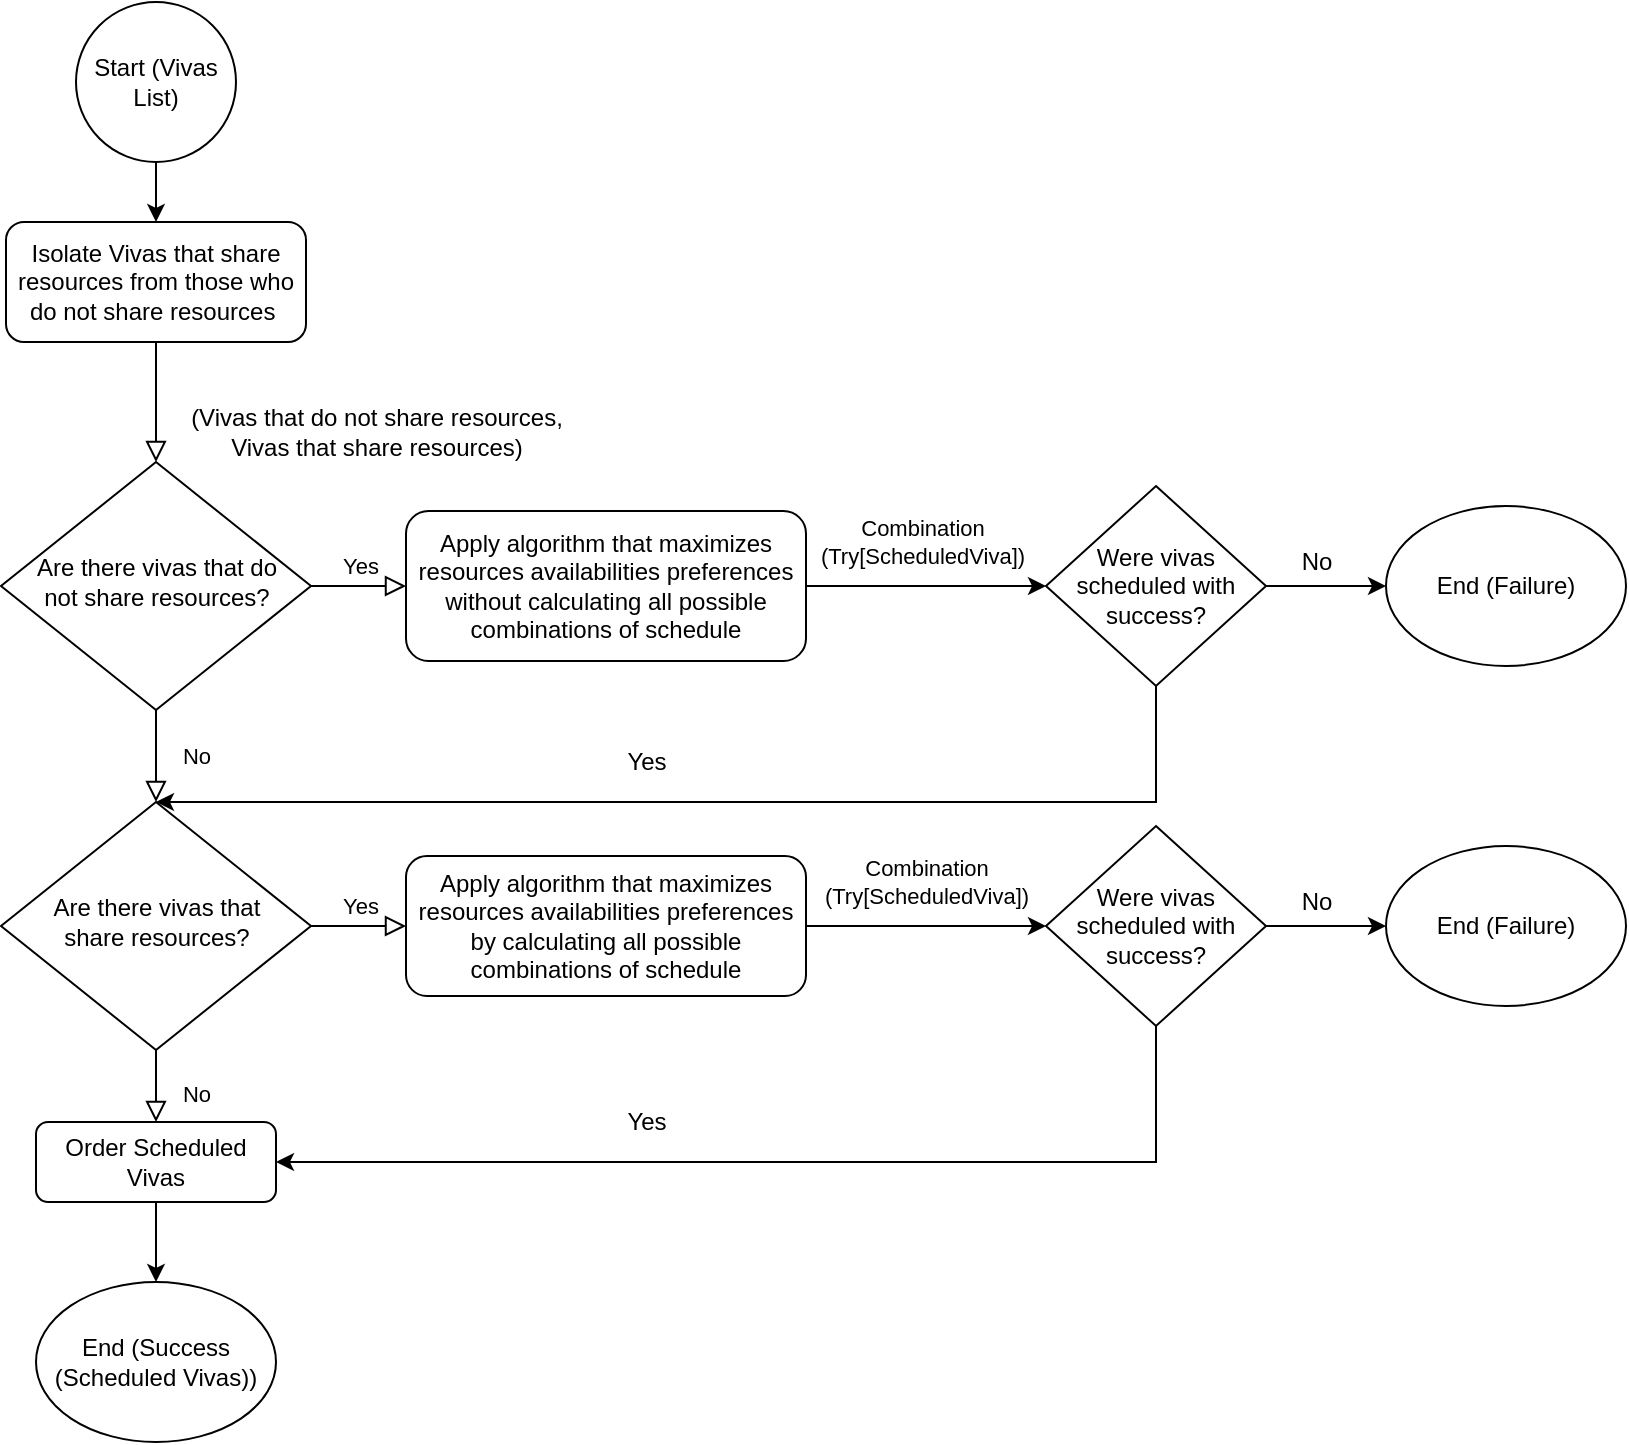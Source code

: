 <mxfile version="13.2.4" type="device"><diagram id="C5RBs43oDa-KdzZeNtuy" name="Page-1"><mxGraphModel dx="1248" dy="781" grid="1" gridSize="10" guides="1" tooltips="1" connect="1" arrows="1" fold="1" page="1" pageScale="1" pageWidth="827" pageHeight="1169" math="0" shadow="0"><root><mxCell id="WIyWlLk6GJQsqaUBKTNV-0"/><mxCell id="WIyWlLk6GJQsqaUBKTNV-1" parent="WIyWlLk6GJQsqaUBKTNV-0"/><mxCell id="WIyWlLk6GJQsqaUBKTNV-2" value="" style="rounded=0;html=1;jettySize=auto;orthogonalLoop=1;fontSize=11;endArrow=block;endFill=0;endSize=8;strokeWidth=1;shadow=0;labelBackgroundColor=none;edgeStyle=orthogonalEdgeStyle;" parent="WIyWlLk6GJQsqaUBKTNV-1" source="WIyWlLk6GJQsqaUBKTNV-3" target="WIyWlLk6GJQsqaUBKTNV-6" edge="1"><mxGeometry relative="1" as="geometry"/></mxCell><mxCell id="WIyWlLk6GJQsqaUBKTNV-3" value="Isolate Vivas that share resources from those who do not share resources&amp;nbsp;" style="rounded=1;whiteSpace=wrap;html=1;fontSize=12;glass=0;strokeWidth=1;shadow=0;" parent="WIyWlLk6GJQsqaUBKTNV-1" vertex="1"><mxGeometry x="170" y="120" width="150" height="60" as="geometry"/></mxCell><mxCell id="WIyWlLk6GJQsqaUBKTNV-4" value="No" style="rounded=0;html=1;jettySize=auto;orthogonalLoop=1;fontSize=11;endArrow=block;endFill=0;endSize=8;strokeWidth=1;shadow=0;labelBackgroundColor=none;edgeStyle=orthogonalEdgeStyle;" parent="WIyWlLk6GJQsqaUBKTNV-1" source="WIyWlLk6GJQsqaUBKTNV-6" target="WIyWlLk6GJQsqaUBKTNV-10" edge="1"><mxGeometry y="20" relative="1" as="geometry"><mxPoint as="offset"/></mxGeometry></mxCell><mxCell id="WIyWlLk6GJQsqaUBKTNV-5" value="Yes" style="edgeStyle=orthogonalEdgeStyle;rounded=0;html=1;jettySize=auto;orthogonalLoop=1;fontSize=11;endArrow=block;endFill=0;endSize=8;strokeWidth=1;shadow=0;labelBackgroundColor=none;" parent="WIyWlLk6GJQsqaUBKTNV-1" source="WIyWlLk6GJQsqaUBKTNV-6" target="WIyWlLk6GJQsqaUBKTNV-7" edge="1"><mxGeometry y="10" relative="1" as="geometry"><mxPoint as="offset"/></mxGeometry></mxCell><mxCell id="WIyWlLk6GJQsqaUBKTNV-6" value="Are there vivas that do &lt;br&gt;not share resources?" style="rhombus;whiteSpace=wrap;html=1;shadow=0;fontFamily=Helvetica;fontSize=12;align=center;strokeWidth=1;spacing=6;spacingTop=-4;" parent="WIyWlLk6GJQsqaUBKTNV-1" vertex="1"><mxGeometry x="167.5" y="240" width="155" height="124" as="geometry"/></mxCell><mxCell id="9Z8KqKiblW6EWPxZrk8a-11" style="edgeStyle=orthogonalEdgeStyle;rounded=0;orthogonalLoop=1;jettySize=auto;html=1;entryX=0;entryY=0.5;entryDx=0;entryDy=0;" edge="1" parent="WIyWlLk6GJQsqaUBKTNV-1" source="WIyWlLk6GJQsqaUBKTNV-7" target="9Z8KqKiblW6EWPxZrk8a-10"><mxGeometry relative="1" as="geometry"/></mxCell><mxCell id="9Z8KqKiblW6EWPxZrk8a-12" value="Combination&lt;br&gt;(Try[ScheduledViva])" style="edgeLabel;html=1;align=center;verticalAlign=middle;resizable=0;points=[];" vertex="1" connectable="0" parent="9Z8KqKiblW6EWPxZrk8a-11"><mxGeometry x="-0.312" y="1" relative="1" as="geometry"><mxPoint x="16.47" y="-21" as="offset"/></mxGeometry></mxCell><mxCell id="9Z8KqKiblW6EWPxZrk8a-23" value="Combination&lt;br&gt;(Try[ScheduledViva])" style="edgeLabel;html=1;align=center;verticalAlign=middle;resizable=0;points=[];" vertex="1" connectable="0" parent="9Z8KqKiblW6EWPxZrk8a-11"><mxGeometry x="-0.312" y="1" relative="1" as="geometry"><mxPoint x="18.62" y="149" as="offset"/></mxGeometry></mxCell><mxCell id="WIyWlLk6GJQsqaUBKTNV-7" value="Apply algorithm that&amp;nbsp;maximizes resources availabilities preferences without calculating all possible combinations of schedule" style="rounded=1;whiteSpace=wrap;html=1;fontSize=12;glass=0;strokeWidth=1;shadow=0;" parent="WIyWlLk6GJQsqaUBKTNV-1" vertex="1"><mxGeometry x="370" y="264.5" width="200" height="75" as="geometry"/></mxCell><mxCell id="WIyWlLk6GJQsqaUBKTNV-8" value="No" style="rounded=0;html=1;jettySize=auto;orthogonalLoop=1;fontSize=11;endArrow=block;endFill=0;endSize=8;strokeWidth=1;shadow=0;labelBackgroundColor=none;edgeStyle=orthogonalEdgeStyle;" parent="WIyWlLk6GJQsqaUBKTNV-1" source="WIyWlLk6GJQsqaUBKTNV-10" target="WIyWlLk6GJQsqaUBKTNV-11" edge="1"><mxGeometry x="0.333" y="20" relative="1" as="geometry"><mxPoint as="offset"/></mxGeometry></mxCell><mxCell id="WIyWlLk6GJQsqaUBKTNV-9" value="Yes" style="edgeStyle=orthogonalEdgeStyle;rounded=0;html=1;jettySize=auto;orthogonalLoop=1;fontSize=11;endArrow=block;endFill=0;endSize=8;strokeWidth=1;shadow=0;labelBackgroundColor=none;" parent="WIyWlLk6GJQsqaUBKTNV-1" source="WIyWlLk6GJQsqaUBKTNV-10" target="WIyWlLk6GJQsqaUBKTNV-12" edge="1"><mxGeometry y="10" relative="1" as="geometry"><mxPoint as="offset"/></mxGeometry></mxCell><mxCell id="WIyWlLk6GJQsqaUBKTNV-10" value="Are there vivas that &lt;br&gt;share resources?" style="rhombus;whiteSpace=wrap;html=1;shadow=0;fontFamily=Helvetica;fontSize=12;align=center;strokeWidth=1;spacing=6;spacingTop=-4;" parent="WIyWlLk6GJQsqaUBKTNV-1" vertex="1"><mxGeometry x="167.5" y="410" width="155" height="124" as="geometry"/></mxCell><mxCell id="9Z8KqKiblW6EWPxZrk8a-6" style="edgeStyle=orthogonalEdgeStyle;rounded=0;orthogonalLoop=1;jettySize=auto;html=1;entryX=0.5;entryY=0;entryDx=0;entryDy=0;" edge="1" parent="WIyWlLk6GJQsqaUBKTNV-1" source="WIyWlLk6GJQsqaUBKTNV-11" target="9Z8KqKiblW6EWPxZrk8a-3"><mxGeometry relative="1" as="geometry"/></mxCell><mxCell id="WIyWlLk6GJQsqaUBKTNV-11" value="Order Scheduled Vivas" style="rounded=1;whiteSpace=wrap;html=1;fontSize=12;glass=0;strokeWidth=1;shadow=0;" parent="WIyWlLk6GJQsqaUBKTNV-1" vertex="1"><mxGeometry x="185" y="570" width="120" height="40" as="geometry"/></mxCell><mxCell id="9Z8KqKiblW6EWPxZrk8a-22" style="edgeStyle=orthogonalEdgeStyle;rounded=0;orthogonalLoop=1;jettySize=auto;html=1;entryX=0;entryY=0.5;entryDx=0;entryDy=0;" edge="1" parent="WIyWlLk6GJQsqaUBKTNV-1" source="WIyWlLk6GJQsqaUBKTNV-12" target="9Z8KqKiblW6EWPxZrk8a-18"><mxGeometry relative="1" as="geometry"/></mxCell><mxCell id="WIyWlLk6GJQsqaUBKTNV-12" value="Apply algorithm&amp;nbsp;that maximizes resources availabilities preferences by calculating all possible combinations of schedule" style="rounded=1;whiteSpace=wrap;html=1;fontSize=12;glass=0;strokeWidth=1;shadow=0;" parent="WIyWlLk6GJQsqaUBKTNV-1" vertex="1"><mxGeometry x="370" y="437" width="200" height="70" as="geometry"/></mxCell><mxCell id="9Z8KqKiblW6EWPxZrk8a-7" style="edgeStyle=orthogonalEdgeStyle;rounded=0;orthogonalLoop=1;jettySize=auto;html=1;entryX=0.5;entryY=0;entryDx=0;entryDy=0;" edge="1" parent="WIyWlLk6GJQsqaUBKTNV-1" source="9Z8KqKiblW6EWPxZrk8a-0" target="WIyWlLk6GJQsqaUBKTNV-3"><mxGeometry relative="1" as="geometry"/></mxCell><mxCell id="9Z8KqKiblW6EWPxZrk8a-0" value="Start (Vivas List)" style="ellipse;whiteSpace=wrap;html=1;aspect=fixed;" vertex="1" parent="WIyWlLk6GJQsqaUBKTNV-1"><mxGeometry x="205" y="10" width="80" height="80" as="geometry"/></mxCell><mxCell id="9Z8KqKiblW6EWPxZrk8a-3" value="End (Success (Scheduled Vivas))" style="ellipse;whiteSpace=wrap;html=1;" vertex="1" parent="WIyWlLk6GJQsqaUBKTNV-1"><mxGeometry x="185" y="650" width="120" height="80" as="geometry"/></mxCell><mxCell id="9Z8KqKiblW6EWPxZrk8a-4" value="(Vivas that do not share resources, &lt;br&gt;Vivas that share resources)" style="text;html=1;align=center;verticalAlign=middle;resizable=0;points=[];autosize=1;" vertex="1" parent="WIyWlLk6GJQsqaUBKTNV-1"><mxGeometry x="255" y="210" width="200" height="30" as="geometry"/></mxCell><mxCell id="9Z8KqKiblW6EWPxZrk8a-13" style="edgeStyle=orthogonalEdgeStyle;rounded=0;orthogonalLoop=1;jettySize=auto;html=1;entryX=0;entryY=0.5;entryDx=0;entryDy=0;" edge="1" parent="WIyWlLk6GJQsqaUBKTNV-1" source="9Z8KqKiblW6EWPxZrk8a-10" target="9Z8KqKiblW6EWPxZrk8a-14"><mxGeometry relative="1" as="geometry"><mxPoint x="860" y="302" as="targetPoint"/></mxGeometry></mxCell><mxCell id="9Z8KqKiblW6EWPxZrk8a-16" style="edgeStyle=orthogonalEdgeStyle;rounded=0;orthogonalLoop=1;jettySize=auto;html=1;" edge="1" parent="WIyWlLk6GJQsqaUBKTNV-1" source="9Z8KqKiblW6EWPxZrk8a-10" target="WIyWlLk6GJQsqaUBKTNV-10"><mxGeometry relative="1" as="geometry"><Array as="points"><mxPoint x="745" y="410"/></Array></mxGeometry></mxCell><mxCell id="9Z8KqKiblW6EWPxZrk8a-10" value="Were vivas scheduled with success?" style="rhombus;whiteSpace=wrap;html=1;" vertex="1" parent="WIyWlLk6GJQsqaUBKTNV-1"><mxGeometry x="690" y="252" width="110" height="100" as="geometry"/></mxCell><mxCell id="9Z8KqKiblW6EWPxZrk8a-14" value="End (Failure)" style="ellipse;whiteSpace=wrap;html=1;" vertex="1" parent="WIyWlLk6GJQsqaUBKTNV-1"><mxGeometry x="860" y="262" width="120" height="80" as="geometry"/></mxCell><mxCell id="9Z8KqKiblW6EWPxZrk8a-15" value="No" style="text;html=1;align=center;verticalAlign=middle;resizable=0;points=[];autosize=1;" vertex="1" parent="WIyWlLk6GJQsqaUBKTNV-1"><mxGeometry x="810" y="280" width="30" height="20" as="geometry"/></mxCell><mxCell id="9Z8KqKiblW6EWPxZrk8a-17" value="Yes" style="text;html=1;align=center;verticalAlign=middle;resizable=0;points=[];autosize=1;" vertex="1" parent="WIyWlLk6GJQsqaUBKTNV-1"><mxGeometry x="470" y="380" width="40" height="20" as="geometry"/></mxCell><mxCell id="9Z8KqKiblW6EWPxZrk8a-24" style="edgeStyle=orthogonalEdgeStyle;rounded=0;orthogonalLoop=1;jettySize=auto;html=1;entryX=1;entryY=0.5;entryDx=0;entryDy=0;" edge="1" parent="WIyWlLk6GJQsqaUBKTNV-1" source="9Z8KqKiblW6EWPxZrk8a-18" target="WIyWlLk6GJQsqaUBKTNV-11"><mxGeometry relative="1" as="geometry"><Array as="points"><mxPoint x="745" y="590"/></Array></mxGeometry></mxCell><mxCell id="9Z8KqKiblW6EWPxZrk8a-18" value="Were vivas scheduled with success?" style="rhombus;whiteSpace=wrap;html=1;" vertex="1" parent="WIyWlLk6GJQsqaUBKTNV-1"><mxGeometry x="690" y="422" width="110" height="100" as="geometry"/></mxCell><mxCell id="9Z8KqKiblW6EWPxZrk8a-19" value="No" style="text;html=1;align=center;verticalAlign=middle;resizable=0;points=[];autosize=1;" vertex="1" parent="WIyWlLk6GJQsqaUBKTNV-1"><mxGeometry x="810" y="450" width="30" height="20" as="geometry"/></mxCell><mxCell id="9Z8KqKiblW6EWPxZrk8a-20" style="edgeStyle=orthogonalEdgeStyle;rounded=0;orthogonalLoop=1;jettySize=auto;html=1;entryX=0;entryY=0.5;entryDx=0;entryDy=0;" edge="1" source="9Z8KqKiblW6EWPxZrk8a-18" target="9Z8KqKiblW6EWPxZrk8a-21" parent="WIyWlLk6GJQsqaUBKTNV-1"><mxGeometry relative="1" as="geometry"><mxPoint x="860" y="472" as="targetPoint"/></mxGeometry></mxCell><mxCell id="9Z8KqKiblW6EWPxZrk8a-21" value="End (Failure)" style="ellipse;whiteSpace=wrap;html=1;" vertex="1" parent="WIyWlLk6GJQsqaUBKTNV-1"><mxGeometry x="860" y="432" width="120" height="80" as="geometry"/></mxCell><mxCell id="9Z8KqKiblW6EWPxZrk8a-25" value="Yes" style="text;html=1;align=center;verticalAlign=middle;resizable=0;points=[];autosize=1;" vertex="1" parent="WIyWlLk6GJQsqaUBKTNV-1"><mxGeometry x="470" y="560" width="40" height="20" as="geometry"/></mxCell></root></mxGraphModel></diagram></mxfile>